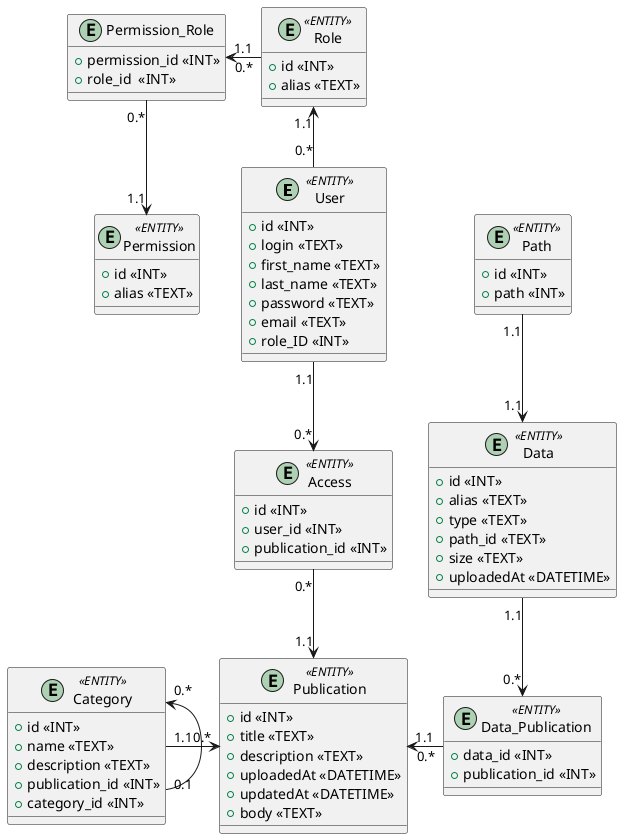 <center style="
    border-radius:4px;
    border: 1px solid #cfd7e6;
    box-shadow: 0 1px 3px 0 rgba(89,105,129,.05), 0 1px 1px 0 rgba(0,0,0,.025);
    padding: 1em;"
    >

@startuml

entity "User" <<ENTITY>>  {
  + id <<INT>>
  + login <<TEXT>>
  + first_name <<TEXT>> 
  + last_name <<TEXT>>
  + password <<TEXT>> 
  + email <<TEXT>> 
  + role_ID <<INT>>
}

entity "Role" <<ENTITY>>  {
  + id <<INT>> 
  + alias <<TEXT>>
}

entity "Permission_Role" {
  + permission_id <<INT>>
  + role_id  <<INT>>
}

entity "Permission" <<ENTITY>> {
  + id <<INT>>
  + alias <<TEXT>>
}

entity "Access" <<ENTITY>>  {
  + id <<INT>> 
  + user_id <<INT>>
  + publication_id <<INT>>
}

entity "Publication" <<ENTITY>>  {
  + id <<INT>> 
  + title <<TEXT>> 
  + description <<TEXT>> 
  + uploadedAt <<DATETIME>> 
  + updatedAt <<DATETIME>> 
  + body <<TEXT>>
}

entity "Data_Publication" <<ENTITY>>  {
  + data_id <<INT>>
  + publication_id <<INT>> 

}

entity "Path" <<ENTITY>>  {
  + id <<INT>>
  + path <<INT>> 

}

entity "Data" <<ENTITY>>  {
  + id <<INT>> 
  + alias <<TEXT>> 
  + type <<TEXT>>
  + path_id <<TEXT>>
  + size <<TEXT>> 
  + uploadedAt <<DATETIME>> 
}


entity "Category" <<ENTITY>>  {
  + id <<INT>> 
  + name <<TEXT>> 
  + description <<TEXT>> 
  + publication_id <<INT>>
  + category_id <<INT>>
}


User "0.*"-u->"1.1" Role 
Role "0.*"-l->"1.1" Permission_Role
Permission_Role "0.*"-d->"1.1" Permission
User "1.1"-d->"0.*" Access
Access "0.*"-d->"1.1" Publication
Data_Publication "0.*"-l->"1.1" Publication
Data "1.1"-d->"0.*" Data_Publication
Path "1.1"-d->"1.1" Data
Category "1.1"-r->"0.*" Publication
Category "0.1"-l->"0.*" Category



@enduml


</center>
